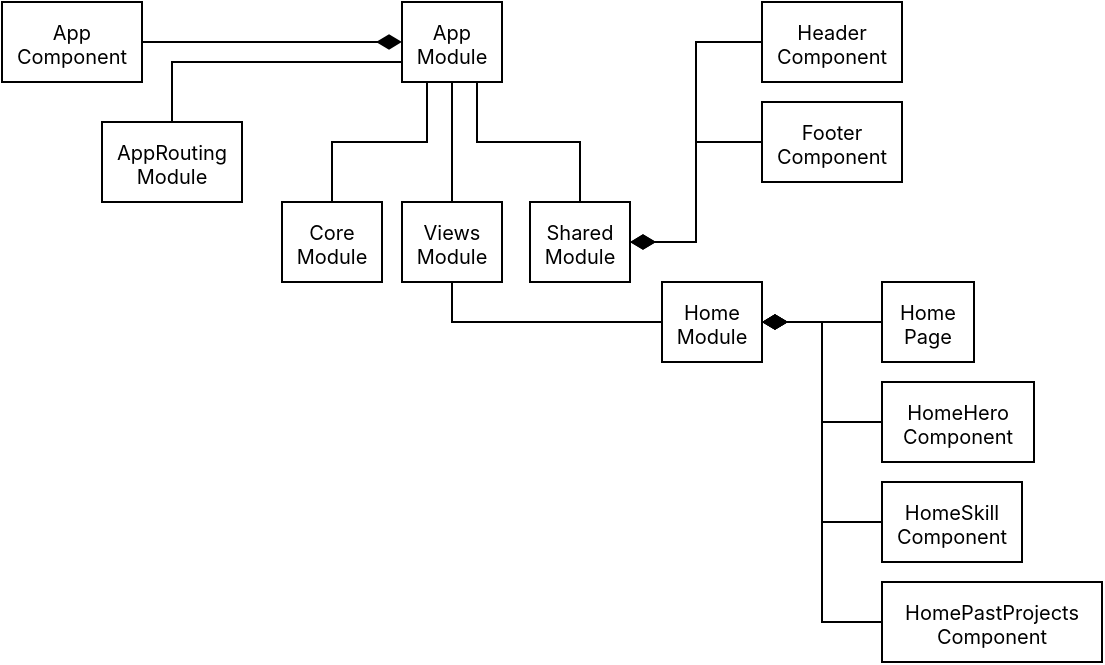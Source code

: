 <mxfile version="22.1.2" type="device">
  <diagram name="Page-1" id="Cm4uGJV9FySPK-NFK117">
    <mxGraphModel dx="619" dy="354" grid="1" gridSize="10" guides="1" tooltips="1" connect="1" arrows="1" fold="1" page="1" pageScale="1" pageWidth="827" pageHeight="1169" math="0" shadow="0">
      <root>
        <mxCell id="0" />
        <mxCell id="1" parent="0" />
        <mxCell id="wUoipL1Z-Gq92LmjgEKH-35" style="edgeStyle=orthogonalEdgeStyle;rounded=0;orthogonalLoop=1;jettySize=auto;html=1;exitX=0.5;exitY=0;exitDx=0;exitDy=0;entryX=0;entryY=0.75;entryDx=0;entryDy=0;endArrow=none;endFill=0;fontStyle=0;fontFamily=Inter;" edge="1" parent="1" source="wUoipL1Z-Gq92LmjgEKH-16" target="wUoipL1Z-Gq92LmjgEKH-18">
          <mxGeometry relative="1" as="geometry">
            <Array as="points">
              <mxPoint x="105" y="50" />
            </Array>
          </mxGeometry>
        </mxCell>
        <mxCell id="wUoipL1Z-Gq92LmjgEKH-16" value="AppRouting&lt;br&gt;Module" style="html=1;whiteSpace=wrap;fontSize=10;fontFamily=Inter;fontStyle=0" vertex="1" parent="1">
          <mxGeometry x="70" y="80" width="70" height="40" as="geometry" />
        </mxCell>
        <mxCell id="wUoipL1Z-Gq92LmjgEKH-36" style="edgeStyle=orthogonalEdgeStyle;rounded=0;orthogonalLoop=1;jettySize=auto;html=1;exitX=1;exitY=0.5;exitDx=0;exitDy=0;entryX=0;entryY=0.5;entryDx=0;entryDy=0;endArrow=diamondThin;endFill=1;strokeWidth=1;endSize=10;fontStyle=0;fontFamily=Inter;" edge="1" parent="1" source="wUoipL1Z-Gq92LmjgEKH-17" target="wUoipL1Z-Gq92LmjgEKH-18">
          <mxGeometry relative="1" as="geometry" />
        </mxCell>
        <mxCell id="wUoipL1Z-Gq92LmjgEKH-17" value="App&lt;br&gt;Component" style="html=1;whiteSpace=wrap;fontSize=10;fontFamily=Inter;fontStyle=0" vertex="1" parent="1">
          <mxGeometry x="20" y="20" width="70" height="40" as="geometry" />
        </mxCell>
        <mxCell id="wUoipL1Z-Gq92LmjgEKH-18" value="App&lt;br&gt;Module" style="html=1;whiteSpace=wrap;fontSize=10;fontFamily=Inter;fontStyle=0" vertex="1" parent="1">
          <mxGeometry x="220" y="20" width="50" height="40" as="geometry" />
        </mxCell>
        <mxCell id="wUoipL1Z-Gq92LmjgEKH-39" style="edgeStyle=orthogonalEdgeStyle;rounded=0;orthogonalLoop=1;jettySize=auto;html=1;entryX=0.25;entryY=1;entryDx=0;entryDy=0;exitX=0.5;exitY=0;exitDx=0;exitDy=0;endArrow=none;endFill=0;fontStyle=0;fontFamily=Inter;" edge="1" parent="1" source="wUoipL1Z-Gq92LmjgEKH-19" target="wUoipL1Z-Gq92LmjgEKH-18">
          <mxGeometry relative="1" as="geometry" />
        </mxCell>
        <mxCell id="wUoipL1Z-Gq92LmjgEKH-19" value="Core&lt;br&gt;Module" style="html=1;whiteSpace=wrap;fontSize=10;fontFamily=Inter;fontStyle=0" vertex="1" parent="1">
          <mxGeometry x="160" y="120" width="50" height="40" as="geometry" />
        </mxCell>
        <mxCell id="wUoipL1Z-Gq92LmjgEKH-38" style="edgeStyle=orthogonalEdgeStyle;rounded=0;orthogonalLoop=1;jettySize=auto;html=1;entryX=0.5;entryY=1;entryDx=0;entryDy=0;endArrow=none;endFill=0;fontStyle=0;fontFamily=Inter;" edge="1" parent="1" source="wUoipL1Z-Gq92LmjgEKH-20" target="wUoipL1Z-Gq92LmjgEKH-18">
          <mxGeometry relative="1" as="geometry" />
        </mxCell>
        <mxCell id="wUoipL1Z-Gq92LmjgEKH-20" value="Views&lt;br&gt;Module" style="html=1;whiteSpace=wrap;fontSize=10;fontFamily=Inter;fontStyle=0" vertex="1" parent="1">
          <mxGeometry x="220" y="120" width="50" height="40" as="geometry" />
        </mxCell>
        <mxCell id="wUoipL1Z-Gq92LmjgEKH-37" style="edgeStyle=orthogonalEdgeStyle;rounded=0;orthogonalLoop=1;jettySize=auto;html=1;entryX=0.75;entryY=1;entryDx=0;entryDy=0;exitX=0.5;exitY=0;exitDx=0;exitDy=0;endArrow=none;endFill=0;fontStyle=0;fontFamily=Inter;" edge="1" parent="1" source="wUoipL1Z-Gq92LmjgEKH-21" target="wUoipL1Z-Gq92LmjgEKH-18">
          <mxGeometry relative="1" as="geometry" />
        </mxCell>
        <mxCell id="wUoipL1Z-Gq92LmjgEKH-21" value="Shared&lt;br&gt;Module" style="html=1;whiteSpace=wrap;fontSize=10;fontFamily=Inter;fontStyle=0" vertex="1" parent="1">
          <mxGeometry x="284" y="120" width="50" height="40" as="geometry" />
        </mxCell>
        <mxCell id="wUoipL1Z-Gq92LmjgEKH-28" value="Header&lt;br&gt;Component" style="html=1;whiteSpace=wrap;fontSize=10;fontFamily=Inter;fontStyle=0" vertex="1" parent="1">
          <mxGeometry x="400" y="20" width="70" height="40" as="geometry" />
        </mxCell>
        <mxCell id="wUoipL1Z-Gq92LmjgEKH-29" value="Footer&lt;br&gt;Component" style="html=1;whiteSpace=wrap;fontSize=10;fontFamily=Inter;fontStyle=0" vertex="1" parent="1">
          <mxGeometry x="400" y="70" width="70" height="40" as="geometry" />
        </mxCell>
        <mxCell id="wUoipL1Z-Gq92LmjgEKH-30" value="Home&lt;br&gt;Module" style="html=1;whiteSpace=wrap;fontSize=10;fontFamily=Inter;fontStyle=0" vertex="1" parent="1">
          <mxGeometry x="350" y="160" width="50" height="40" as="geometry" />
        </mxCell>
        <mxCell id="wUoipL1Z-Gq92LmjgEKH-31" value="Home&lt;br&gt;Page" style="html=1;whiteSpace=wrap;fontSize=10;fontFamily=Inter;fontStyle=0" vertex="1" parent="1">
          <mxGeometry x="460" y="160" width="46" height="40" as="geometry" />
        </mxCell>
        <mxCell id="wUoipL1Z-Gq92LmjgEKH-32" value="HomeHero Component" style="html=1;whiteSpace=wrap;fontSize=10;fontFamily=Inter;fontStyle=0" vertex="1" parent="1">
          <mxGeometry x="460" y="210" width="76" height="40" as="geometry" />
        </mxCell>
        <mxCell id="wUoipL1Z-Gq92LmjgEKH-33" value="HomeSkill&lt;br&gt;Component" style="html=1;whiteSpace=wrap;fontSize=10;fontFamily=Inter;fontStyle=0" vertex="1" parent="1">
          <mxGeometry x="460" y="260" width="70" height="40" as="geometry" />
        </mxCell>
        <mxCell id="wUoipL1Z-Gq92LmjgEKH-34" value="HomePastProjects&lt;br&gt;Component" style="html=1;whiteSpace=wrap;fontSize=10;fontFamily=Inter;fontStyle=0" vertex="1" parent="1">
          <mxGeometry x="460" y="310" width="110" height="40" as="geometry" />
        </mxCell>
        <mxCell id="wUoipL1Z-Gq92LmjgEKH-40" style="edgeStyle=orthogonalEdgeStyle;rounded=0;orthogonalLoop=1;jettySize=auto;html=1;exitX=0;exitY=0.5;exitDx=0;exitDy=0;entryX=1;entryY=0.5;entryDx=0;entryDy=0;endArrow=diamondThin;endFill=1;strokeWidth=1;endSize=10;fontStyle=0;fontFamily=Inter;" edge="1" parent="1" source="wUoipL1Z-Gq92LmjgEKH-28" target="wUoipL1Z-Gq92LmjgEKH-21">
          <mxGeometry relative="1" as="geometry">
            <mxPoint x="100" y="50" as="sourcePoint" />
            <mxPoint x="230" y="50" as="targetPoint" />
          </mxGeometry>
        </mxCell>
        <mxCell id="wUoipL1Z-Gq92LmjgEKH-41" style="edgeStyle=orthogonalEdgeStyle;rounded=0;orthogonalLoop=1;jettySize=auto;html=1;exitX=0;exitY=0.5;exitDx=0;exitDy=0;entryX=1;entryY=0.5;entryDx=0;entryDy=0;endArrow=diamondThin;endFill=1;strokeWidth=1;endSize=10;fontStyle=0;fontFamily=Inter;" edge="1" parent="1" source="wUoipL1Z-Gq92LmjgEKH-29" target="wUoipL1Z-Gq92LmjgEKH-21">
          <mxGeometry relative="1" as="geometry">
            <mxPoint x="410" y="100" as="sourcePoint" />
            <mxPoint x="344" y="150" as="targetPoint" />
          </mxGeometry>
        </mxCell>
        <mxCell id="wUoipL1Z-Gq92LmjgEKH-42" style="edgeStyle=orthogonalEdgeStyle;rounded=0;orthogonalLoop=1;jettySize=auto;html=1;entryX=0.5;entryY=1;entryDx=0;entryDy=0;exitX=0;exitY=0.5;exitDx=0;exitDy=0;endArrow=none;endFill=0;fontStyle=0;fontFamily=Inter;" edge="1" parent="1" source="wUoipL1Z-Gq92LmjgEKH-30" target="wUoipL1Z-Gq92LmjgEKH-20">
          <mxGeometry relative="1" as="geometry">
            <mxPoint x="195" y="130" as="sourcePoint" />
            <mxPoint x="243" y="70" as="targetPoint" />
          </mxGeometry>
        </mxCell>
        <mxCell id="wUoipL1Z-Gq92LmjgEKH-44" style="edgeStyle=orthogonalEdgeStyle;rounded=0;orthogonalLoop=1;jettySize=auto;html=1;exitX=0;exitY=0.5;exitDx=0;exitDy=0;entryX=1;entryY=0.5;entryDx=0;entryDy=0;endArrow=diamondThin;endFill=1;strokeWidth=1;endSize=10;fontStyle=0;fontFamily=Inter;" edge="1" parent="1" source="wUoipL1Z-Gq92LmjgEKH-31" target="wUoipL1Z-Gq92LmjgEKH-30">
          <mxGeometry relative="1" as="geometry">
            <mxPoint x="410" y="100" as="sourcePoint" />
            <mxPoint x="344" y="150" as="targetPoint" />
          </mxGeometry>
        </mxCell>
        <mxCell id="wUoipL1Z-Gq92LmjgEKH-45" style="edgeStyle=orthogonalEdgeStyle;rounded=0;orthogonalLoop=1;jettySize=auto;html=1;exitX=0;exitY=0.5;exitDx=0;exitDy=0;entryX=1;entryY=0.5;entryDx=0;entryDy=0;endArrow=diamondThin;endFill=1;strokeWidth=1;endSize=10;fontStyle=0;fontFamily=Inter;" edge="1" parent="1" source="wUoipL1Z-Gq92LmjgEKH-32" target="wUoipL1Z-Gq92LmjgEKH-30">
          <mxGeometry relative="1" as="geometry">
            <mxPoint x="450" y="150" as="sourcePoint" />
            <mxPoint x="410" y="220" as="targetPoint" />
          </mxGeometry>
        </mxCell>
        <mxCell id="wUoipL1Z-Gq92LmjgEKH-46" style="edgeStyle=orthogonalEdgeStyle;rounded=0;orthogonalLoop=1;jettySize=auto;html=1;exitX=0;exitY=0.5;exitDx=0;exitDy=0;entryX=1;entryY=0.5;entryDx=0;entryDy=0;endArrow=diamondThin;endFill=1;strokeWidth=1;endSize=10;fontStyle=0;fontFamily=Inter;" edge="1" parent="1" source="wUoipL1Z-Gq92LmjgEKH-33" target="wUoipL1Z-Gq92LmjgEKH-30">
          <mxGeometry relative="1" as="geometry">
            <mxPoint x="450" y="200" as="sourcePoint" />
            <mxPoint x="410" y="220" as="targetPoint" />
          </mxGeometry>
        </mxCell>
        <mxCell id="wUoipL1Z-Gq92LmjgEKH-47" style="edgeStyle=orthogonalEdgeStyle;rounded=0;orthogonalLoop=1;jettySize=auto;html=1;exitX=0;exitY=0.5;exitDx=0;exitDy=0;entryX=1;entryY=0.5;entryDx=0;entryDy=0;endArrow=diamondThin;endFill=1;strokeWidth=1;endSize=10;fontStyle=0;fontFamily=Inter;" edge="1" parent="1" source="wUoipL1Z-Gq92LmjgEKH-34" target="wUoipL1Z-Gq92LmjgEKH-30">
          <mxGeometry relative="1" as="geometry">
            <mxPoint x="450" y="250" as="sourcePoint" />
            <mxPoint x="410" y="220" as="targetPoint" />
          </mxGeometry>
        </mxCell>
      </root>
    </mxGraphModel>
  </diagram>
</mxfile>

